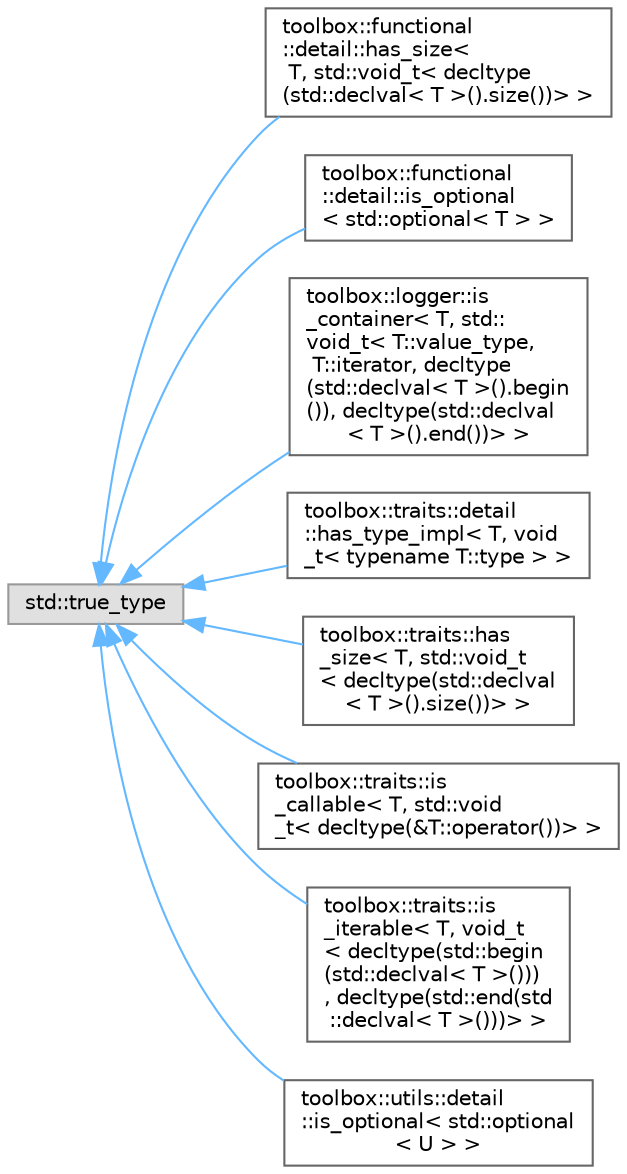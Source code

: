 digraph "Graphical Class Hierarchy"
{
 // LATEX_PDF_SIZE
  bgcolor="transparent";
  edge [fontname=Helvetica,fontsize=10,labelfontname=Helvetica,labelfontsize=10];
  node [fontname=Helvetica,fontsize=10,shape=box,height=0.2,width=0.4];
  rankdir="LR";
  Node0 [id="Node000000",label="std::true_type",height=0.2,width=0.4,color="grey60", fillcolor="#E0E0E0", style="filled",tooltip=" "];
  Node0 -> Node1 [id="edge16_Node000000_Node000001",dir="back",color="steelblue1",style="solid",tooltip=" "];
  Node1 [id="Node000001",label="toolbox::functional\l::detail::has_size\<\l T, std::void_t\< decltype\l(std::declval\< T \>().size())\> \>",height=0.2,width=0.4,color="grey40", fillcolor="white", style="filled",URL="$structtoolbox_1_1functional_1_1detail_1_1has__size_3_01_t_00_01std_1_1void__t_3_01decltype_07std431779fbfc2ce525a80568a6245b1d79.html",tooltip=" "];
  Node0 -> Node2 [id="edge17_Node000000_Node000002",dir="back",color="steelblue1",style="solid",tooltip=" "];
  Node2 [id="Node000002",label="toolbox::functional\l::detail::is_optional\l\< std::optional\< T \> \>",height=0.2,width=0.4,color="grey40", fillcolor="white", style="filled",URL="$structtoolbox_1_1functional_1_1detail_1_1is__optional_3_01std_1_1optional_3_01_t_01_4_01_4.html",tooltip=" "];
  Node0 -> Node3 [id="edge18_Node000000_Node000003",dir="back",color="steelblue1",style="solid",tooltip=" "];
  Node3 [id="Node000003",label="toolbox::logger::is\l_container\< T, std::\lvoid_t\< T::value_type,\l T::iterator, decltype\l(std::declval\< T \>().begin\l()), decltype(std::declval\l\< T \>().end())\> \>",height=0.2,width=0.4,color="grey40", fillcolor="white", style="filled",URL="$structtoolbox_1_1logger_1_1is__container_3_01_t_00_01std_1_1void__t_3_01_t_1_1value__type_00_01_1041f7af6953dcde600448a7d1be57a1.html",tooltip=" "];
  Node0 -> Node4 [id="edge19_Node000000_Node000004",dir="back",color="steelblue1",style="solid",tooltip=" "];
  Node4 [id="Node000004",label="toolbox::traits::detail\l::has_type_impl\< T, void\l_t\< typename T::type \> \>",height=0.2,width=0.4,color="grey40", fillcolor="white", style="filled",URL="$structtoolbox_1_1traits_1_1detail_1_1has__type__impl_3_01_t_00_01void__t_3_01typename_01_t_1_1type_01_4_01_4.html",tooltip="检查类型是否具有type成员(特化版本)/Check if type has a type member (specialization)"];
  Node0 -> Node5 [id="edge20_Node000000_Node000005",dir="back",color="steelblue1",style="solid",tooltip=" "];
  Node5 [id="Node000005",label="toolbox::traits::has\l_size\< T, std::void_t\l\< decltype(std::declval\l\< T \>().size())\> \>",height=0.2,width=0.4,color="grey40", fillcolor="white", style="filled",URL="$structtoolbox_1_1traits_1_1has__size_3_01_t_00_01std_1_1void__t_3_01decltype_07std_1_1declval_3_ae1b1d65497178907f8aa92c18c8ee7d.html",tooltip=" "];
  Node0 -> Node6 [id="edge21_Node000000_Node000006",dir="back",color="steelblue1",style="solid",tooltip=" "];
  Node6 [id="Node000006",label="toolbox::traits::is\l_callable\< T, std::void\l_t\< decltype(&T::operator())\> \>",height=0.2,width=0.4,color="grey40", fillcolor="white", style="filled",URL="$structtoolbox_1_1traits_1_1is__callable_3_01_t_00_01std_1_1void__t_3_01decltype_07_6_t_1_1operator_07_08_08_4_01_4.html",tooltip=" "];
  Node0 -> Node7 [id="edge22_Node000000_Node000007",dir="back",color="steelblue1",style="solid",tooltip=" "];
  Node7 [id="Node000007",label="toolbox::traits::is\l_iterable\< T, void_t\l\< decltype(std::begin\l(std::declval\< T \>()))\l, decltype(std::end(std\l::declval\< T \>()))\> \>",height=0.2,width=0.4,color="grey40", fillcolor="white", style="filled",URL="$structtoolbox_1_1traits_1_1is__iterable_3_01_t_00_01void__t_3_01decltype_07std_1_1begin_07std_1_7117ff6ec554ee2c38ff708913db827f.html",tooltip=" "];
  Node0 -> Node8 [id="edge23_Node000000_Node000008",dir="back",color="steelblue1",style="solid",tooltip=" "];
  Node8 [id="Node000008",label="toolbox::utils::detail\l::is_optional\< std::optional\l\< U \> \>",height=0.2,width=0.4,color="grey40", fillcolor="white", style="filled",URL="$structtoolbox_1_1utils_1_1detail_1_1is__optional_3_01std_1_1optional_3_01_u_01_4_01_4.html",tooltip=" "];
}
